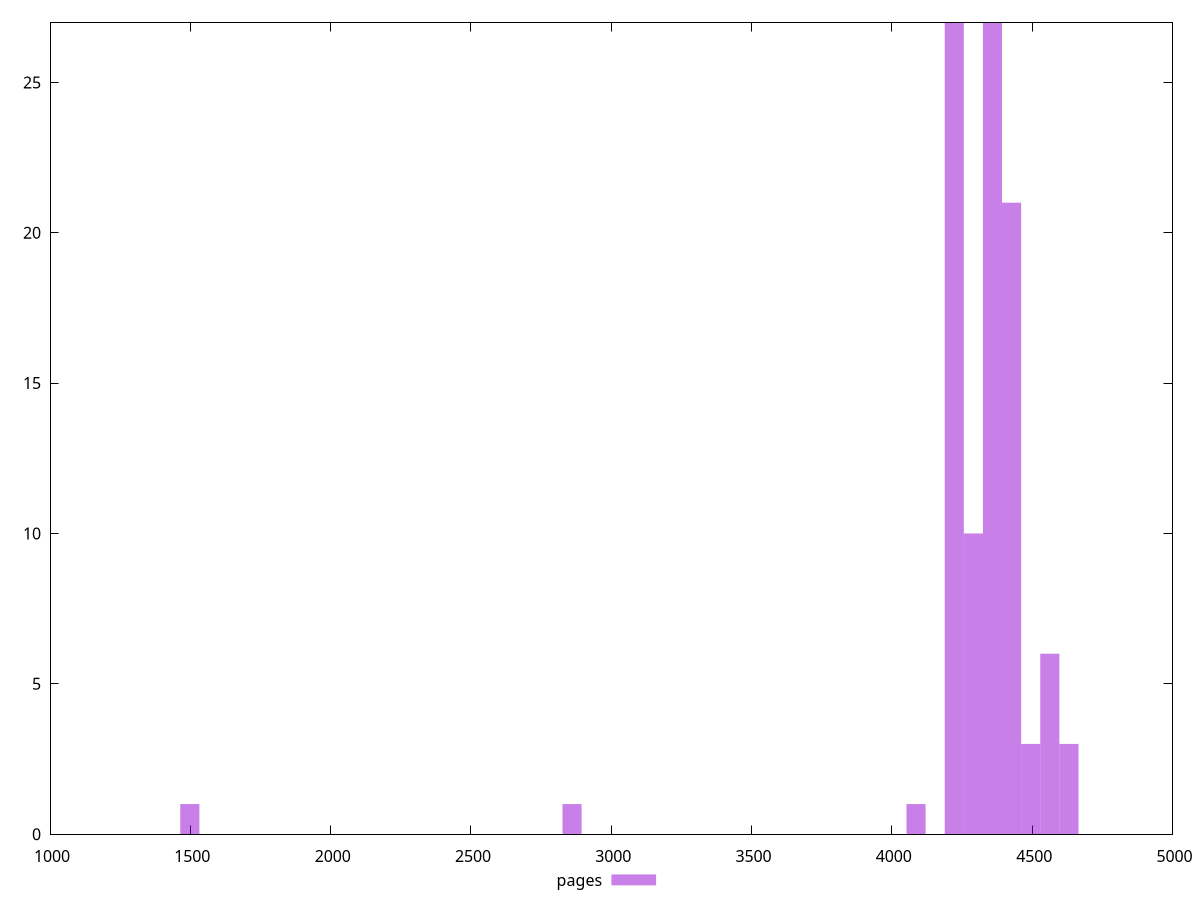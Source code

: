 $_pages <<EOF
2860.3053792012433 1
4222.355559773264 27
4630.97061394487 3
4426.663086859067 21
4358.560577830466 27
4562.86810491627 6
4494.7655958876685 3
4290.458068801865 10
1498.2551986292228 1
4086.150541716062 1
EOF
set key outside below
set terminal pngcairo
set output "report_00004_2020-11-02T20-21-41.718Z/unused-javascript/pages//raw_hist.png"
set yrange [0:27]
set boxwidth 68.10250902860103
set style fill transparent solid 0.5 noborder
plot $_pages title "pages" with boxes ,